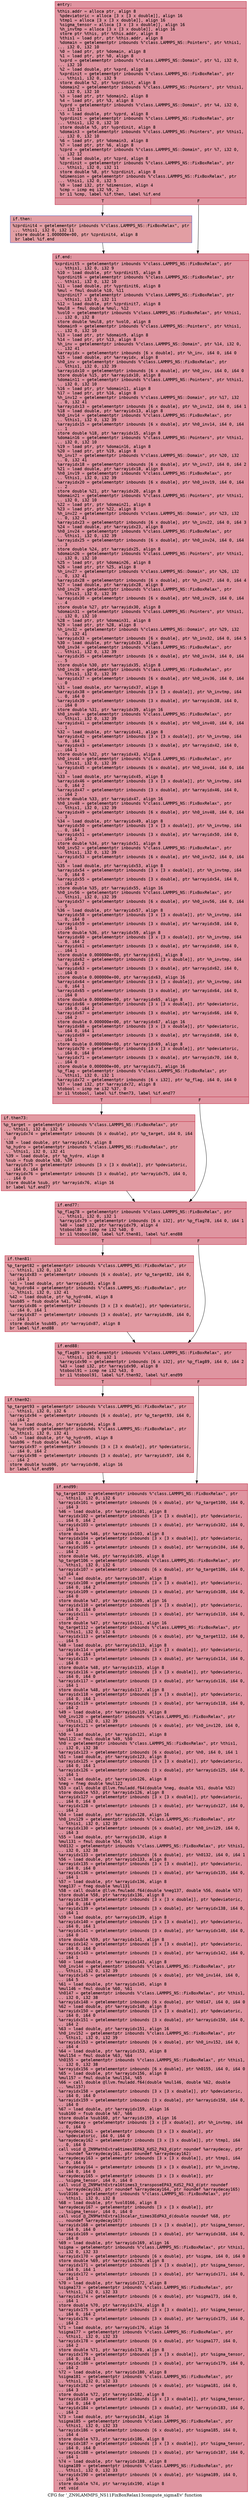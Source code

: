 digraph "CFG for '_ZN9LAMMPS_NS11FixBoxRelax13compute_sigmaEv' function" {
	label="CFG for '_ZN9LAMMPS_NS11FixBoxRelax13compute_sigmaEv' function";

	Node0x55810d7cddf0 [shape=record,color="#b70d28ff", style=filled, fillcolor="#b70d2870" fontname="Courier",label="{entry:\l|  %this.addr = alloca ptr, align 8\l  %pdeviatoric = alloca [3 x [3 x double]], align 16\l  %tmp1 = alloca [3 x [3 x double]], align 16\l  %sigma_tensor = alloca [3 x [3 x double]], align 16\l  %h_invtmp = alloca [3 x [3 x double]], align 16\l  store ptr %this, ptr %this.addr, align 8\l  %this1 = load ptr, ptr %this.addr, align 8\l  %domain = getelementptr inbounds %\"class.LAMMPS_NS::Pointers\", ptr %this1,\l... i32 0, i32 10\l  %0 = load ptr, ptr %domain, align 8\l  %1 = load ptr, ptr %0, align 8\l  %xprd = getelementptr inbounds %\"class.LAMMPS_NS::Domain\", ptr %1, i32 0,\l... i32 10\l  %2 = load double, ptr %xprd, align 8\l  %xprdinit = getelementptr inbounds %\"class.LAMMPS_NS::FixBoxRelax\", ptr\l... %this1, i32 0, i32 9\l  store double %2, ptr %xprdinit, align 8\l  %domain2 = getelementptr inbounds %\"class.LAMMPS_NS::Pointers\", ptr %this1,\l... i32 0, i32 10\l  %3 = load ptr, ptr %domain2, align 8\l  %4 = load ptr, ptr %3, align 8\l  %yprd = getelementptr inbounds %\"class.LAMMPS_NS::Domain\", ptr %4, i32 0,\l... i32 11\l  %5 = load double, ptr %yprd, align 8\l  %yprdinit = getelementptr inbounds %\"class.LAMMPS_NS::FixBoxRelax\", ptr\l... %this1, i32 0, i32 10\l  store double %5, ptr %yprdinit, align 8\l  %domain3 = getelementptr inbounds %\"class.LAMMPS_NS::Pointers\", ptr %this1,\l... i32 0, i32 10\l  %6 = load ptr, ptr %domain3, align 8\l  %7 = load ptr, ptr %6, align 8\l  %zprd = getelementptr inbounds %\"class.LAMMPS_NS::Domain\", ptr %7, i32 0,\l... i32 12\l  %8 = load double, ptr %zprd, align 8\l  %zprdinit = getelementptr inbounds %\"class.LAMMPS_NS::FixBoxRelax\", ptr\l... %this1, i32 0, i32 11\l  store double %8, ptr %zprdinit, align 8\l  %dimension = getelementptr inbounds %\"class.LAMMPS_NS::FixBoxRelax\", ptr\l... %this1, i32 0, i32 5\l  %9 = load i32, ptr %dimension, align 4\l  %cmp = icmp eq i32 %9, 2\l  br i1 %cmp, label %if.then, label %if.end\l|{<s0>T|<s1>F}}"];
	Node0x55810d7cddf0:s0 -> Node0x55810d7cf3a0[tooltip="entry -> if.then\nProbability 50.00%" ];
	Node0x55810d7cddf0:s1 -> Node0x55810d7cf410[tooltip="entry -> if.end\nProbability 50.00%" ];
	Node0x55810d7cf3a0 [shape=record,color="#3d50c3ff", style=filled, fillcolor="#be242e70" fontname="Courier",label="{if.then:\l|  %zprdinit4 = getelementptr inbounds %\"class.LAMMPS_NS::FixBoxRelax\", ptr\l... %this1, i32 0, i32 11\l  store double 1.000000e+00, ptr %zprdinit4, align 8\l  br label %if.end\l}"];
	Node0x55810d7cf3a0 -> Node0x55810d7cf410[tooltip="if.then -> if.end\nProbability 100.00%" ];
	Node0x55810d7cf410 [shape=record,color="#b70d28ff", style=filled, fillcolor="#b70d2870" fontname="Courier",label="{if.end:\l|  %xprdinit5 = getelementptr inbounds %\"class.LAMMPS_NS::FixBoxRelax\", ptr\l... %this1, i32 0, i32 9\l  %10 = load double, ptr %xprdinit5, align 8\l  %yprdinit6 = getelementptr inbounds %\"class.LAMMPS_NS::FixBoxRelax\", ptr\l... %this1, i32 0, i32 10\l  %11 = load double, ptr %yprdinit6, align 8\l  %mul = fmul double %10, %11\l  %zprdinit7 = getelementptr inbounds %\"class.LAMMPS_NS::FixBoxRelax\", ptr\l... %this1, i32 0, i32 11\l  %12 = load double, ptr %zprdinit7, align 8\l  %mul8 = fmul double %mul, %12\l  %vol0 = getelementptr inbounds %\"class.LAMMPS_NS::FixBoxRelax\", ptr %this1,\l... i32 0, i32 8\l  store double %mul8, ptr %vol0, align 8\l  %domain9 = getelementptr inbounds %\"class.LAMMPS_NS::Pointers\", ptr %this1,\l... i32 0, i32 10\l  %13 = load ptr, ptr %domain9, align 8\l  %14 = load ptr, ptr %13, align 8\l  %h_inv = getelementptr inbounds %\"class.LAMMPS_NS::Domain\", ptr %14, i32 0,\l... i32 41\l  %arrayidx = getelementptr inbounds [6 x double], ptr %h_inv, i64 0, i64 0\l  %15 = load double, ptr %arrayidx, align 8\l  %h0_inv = getelementptr inbounds %\"class.LAMMPS_NS::FixBoxRelax\", ptr\l... %this1, i32 0, i32 39\l  %arrayidx10 = getelementptr inbounds [6 x double], ptr %h0_inv, i64 0, i64 0\l  store double %15, ptr %arrayidx10, align 8\l  %domain11 = getelementptr inbounds %\"class.LAMMPS_NS::Pointers\", ptr %this1,\l... i32 0, i32 10\l  %16 = load ptr, ptr %domain11, align 8\l  %17 = load ptr, ptr %16, align 8\l  %h_inv12 = getelementptr inbounds %\"class.LAMMPS_NS::Domain\", ptr %17, i32\l... 0, i32 41\l  %arrayidx13 = getelementptr inbounds [6 x double], ptr %h_inv12, i64 0, i64 1\l  %18 = load double, ptr %arrayidx13, align 8\l  %h0_inv14 = getelementptr inbounds %\"class.LAMMPS_NS::FixBoxRelax\", ptr\l... %this1, i32 0, i32 39\l  %arrayidx15 = getelementptr inbounds [6 x double], ptr %h0_inv14, i64 0, i64\l... 1\l  store double %18, ptr %arrayidx15, align 8\l  %domain16 = getelementptr inbounds %\"class.LAMMPS_NS::Pointers\", ptr %this1,\l... i32 0, i32 10\l  %19 = load ptr, ptr %domain16, align 8\l  %20 = load ptr, ptr %19, align 8\l  %h_inv17 = getelementptr inbounds %\"class.LAMMPS_NS::Domain\", ptr %20, i32\l... 0, i32 41\l  %arrayidx18 = getelementptr inbounds [6 x double], ptr %h_inv17, i64 0, i64 2\l  %21 = load double, ptr %arrayidx18, align 8\l  %h0_inv19 = getelementptr inbounds %\"class.LAMMPS_NS::FixBoxRelax\", ptr\l... %this1, i32 0, i32 39\l  %arrayidx20 = getelementptr inbounds [6 x double], ptr %h0_inv19, i64 0, i64\l... 2\l  store double %21, ptr %arrayidx20, align 8\l  %domain21 = getelementptr inbounds %\"class.LAMMPS_NS::Pointers\", ptr %this1,\l... i32 0, i32 10\l  %22 = load ptr, ptr %domain21, align 8\l  %23 = load ptr, ptr %22, align 8\l  %h_inv22 = getelementptr inbounds %\"class.LAMMPS_NS::Domain\", ptr %23, i32\l... 0, i32 41\l  %arrayidx23 = getelementptr inbounds [6 x double], ptr %h_inv22, i64 0, i64 3\l  %24 = load double, ptr %arrayidx23, align 8\l  %h0_inv24 = getelementptr inbounds %\"class.LAMMPS_NS::FixBoxRelax\", ptr\l... %this1, i32 0, i32 39\l  %arrayidx25 = getelementptr inbounds [6 x double], ptr %h0_inv24, i64 0, i64\l... 3\l  store double %24, ptr %arrayidx25, align 8\l  %domain26 = getelementptr inbounds %\"class.LAMMPS_NS::Pointers\", ptr %this1,\l... i32 0, i32 10\l  %25 = load ptr, ptr %domain26, align 8\l  %26 = load ptr, ptr %25, align 8\l  %h_inv27 = getelementptr inbounds %\"class.LAMMPS_NS::Domain\", ptr %26, i32\l... 0, i32 41\l  %arrayidx28 = getelementptr inbounds [6 x double], ptr %h_inv27, i64 0, i64 4\l  %27 = load double, ptr %arrayidx28, align 8\l  %h0_inv29 = getelementptr inbounds %\"class.LAMMPS_NS::FixBoxRelax\", ptr\l... %this1, i32 0, i32 39\l  %arrayidx30 = getelementptr inbounds [6 x double], ptr %h0_inv29, i64 0, i64\l... 4\l  store double %27, ptr %arrayidx30, align 8\l  %domain31 = getelementptr inbounds %\"class.LAMMPS_NS::Pointers\", ptr %this1,\l... i32 0, i32 10\l  %28 = load ptr, ptr %domain31, align 8\l  %29 = load ptr, ptr %28, align 8\l  %h_inv32 = getelementptr inbounds %\"class.LAMMPS_NS::Domain\", ptr %29, i32\l... 0, i32 41\l  %arrayidx33 = getelementptr inbounds [6 x double], ptr %h_inv32, i64 0, i64 5\l  %30 = load double, ptr %arrayidx33, align 8\l  %h0_inv34 = getelementptr inbounds %\"class.LAMMPS_NS::FixBoxRelax\", ptr\l... %this1, i32 0, i32 39\l  %arrayidx35 = getelementptr inbounds [6 x double], ptr %h0_inv34, i64 0, i64\l... 5\l  store double %30, ptr %arrayidx35, align 8\l  %h0_inv36 = getelementptr inbounds %\"class.LAMMPS_NS::FixBoxRelax\", ptr\l... %this1, i32 0, i32 39\l  %arrayidx37 = getelementptr inbounds [6 x double], ptr %h0_inv36, i64 0, i64\l... 0\l  %31 = load double, ptr %arrayidx37, align 8\l  %arrayidx38 = getelementptr inbounds [3 x [3 x double]], ptr %h_invtmp, i64\l... 0, i64 0\l  %arrayidx39 = getelementptr inbounds [3 x double], ptr %arrayidx38, i64 0,\l... i64 0\l  store double %31, ptr %arrayidx39, align 16\l  %h0_inv40 = getelementptr inbounds %\"class.LAMMPS_NS::FixBoxRelax\", ptr\l... %this1, i32 0, i32 39\l  %arrayidx41 = getelementptr inbounds [6 x double], ptr %h0_inv40, i64 0, i64\l... 1\l  %32 = load double, ptr %arrayidx41, align 8\l  %arrayidx42 = getelementptr inbounds [3 x [3 x double]], ptr %h_invtmp, i64\l... 0, i64 1\l  %arrayidx43 = getelementptr inbounds [3 x double], ptr %arrayidx42, i64 0,\l... i64 1\l  store double %32, ptr %arrayidx43, align 8\l  %h0_inv44 = getelementptr inbounds %\"class.LAMMPS_NS::FixBoxRelax\", ptr\l... %this1, i32 0, i32 39\l  %arrayidx45 = getelementptr inbounds [6 x double], ptr %h0_inv44, i64 0, i64\l... 2\l  %33 = load double, ptr %arrayidx45, align 8\l  %arrayidx46 = getelementptr inbounds [3 x [3 x double]], ptr %h_invtmp, i64\l... 0, i64 2\l  %arrayidx47 = getelementptr inbounds [3 x double], ptr %arrayidx46, i64 0,\l... i64 2\l  store double %33, ptr %arrayidx47, align 16\l  %h0_inv48 = getelementptr inbounds %\"class.LAMMPS_NS::FixBoxRelax\", ptr\l... %this1, i32 0, i32 39\l  %arrayidx49 = getelementptr inbounds [6 x double], ptr %h0_inv48, i64 0, i64\l... 3\l  %34 = load double, ptr %arrayidx49, align 8\l  %arrayidx50 = getelementptr inbounds [3 x [3 x double]], ptr %h_invtmp, i64\l... 0, i64 1\l  %arrayidx51 = getelementptr inbounds [3 x double], ptr %arrayidx50, i64 0,\l... i64 2\l  store double %34, ptr %arrayidx51, align 8\l  %h0_inv52 = getelementptr inbounds %\"class.LAMMPS_NS::FixBoxRelax\", ptr\l... %this1, i32 0, i32 39\l  %arrayidx53 = getelementptr inbounds [6 x double], ptr %h0_inv52, i64 0, i64\l... 4\l  %35 = load double, ptr %arrayidx53, align 8\l  %arrayidx54 = getelementptr inbounds [3 x [3 x double]], ptr %h_invtmp, i64\l... 0, i64 0\l  %arrayidx55 = getelementptr inbounds [3 x double], ptr %arrayidx54, i64 0,\l... i64 2\l  store double %35, ptr %arrayidx55, align 16\l  %h0_inv56 = getelementptr inbounds %\"class.LAMMPS_NS::FixBoxRelax\", ptr\l... %this1, i32 0, i32 39\l  %arrayidx57 = getelementptr inbounds [6 x double], ptr %h0_inv56, i64 0, i64\l... 5\l  %36 = load double, ptr %arrayidx57, align 8\l  %arrayidx58 = getelementptr inbounds [3 x [3 x double]], ptr %h_invtmp, i64\l... 0, i64 0\l  %arrayidx59 = getelementptr inbounds [3 x double], ptr %arrayidx58, i64 0,\l... i64 1\l  store double %36, ptr %arrayidx59, align 8\l  %arrayidx60 = getelementptr inbounds [3 x [3 x double]], ptr %h_invtmp, i64\l... 0, i64 2\l  %arrayidx61 = getelementptr inbounds [3 x double], ptr %arrayidx60, i64 0,\l... i64 1\l  store double 0.000000e+00, ptr %arrayidx61, align 8\l  %arrayidx62 = getelementptr inbounds [3 x [3 x double]], ptr %h_invtmp, i64\l... 0, i64 2\l  %arrayidx63 = getelementptr inbounds [3 x double], ptr %arrayidx62, i64 0,\l... i64 0\l  store double 0.000000e+00, ptr %arrayidx63, align 16\l  %arrayidx64 = getelementptr inbounds [3 x [3 x double]], ptr %h_invtmp, i64\l... 0, i64 1\l  %arrayidx65 = getelementptr inbounds [3 x double], ptr %arrayidx64, i64 0,\l... i64 0\l  store double 0.000000e+00, ptr %arrayidx65, align 8\l  %arrayidx66 = getelementptr inbounds [3 x [3 x double]], ptr %pdeviatoric,\l... i64 0, i64 2\l  %arrayidx67 = getelementptr inbounds [3 x double], ptr %arrayidx66, i64 0,\l... i64 2\l  store double 0.000000e+00, ptr %arrayidx67, align 16\l  %arrayidx68 = getelementptr inbounds [3 x [3 x double]], ptr %pdeviatoric,\l... i64 0, i64 1\l  %arrayidx69 = getelementptr inbounds [3 x double], ptr %arrayidx68, i64 0,\l... i64 1\l  store double 0.000000e+00, ptr %arrayidx69, align 8\l  %arrayidx70 = getelementptr inbounds [3 x [3 x double]], ptr %pdeviatoric,\l... i64 0, i64 0\l  %arrayidx71 = getelementptr inbounds [3 x double], ptr %arrayidx70, i64 0,\l... i64 0\l  store double 0.000000e+00, ptr %arrayidx71, align 16\l  %p_flag = getelementptr inbounds %\"class.LAMMPS_NS::FixBoxRelax\", ptr\l... %this1, i32 0, i32 1\l  %arrayidx72 = getelementptr inbounds [6 x i32], ptr %p_flag, i64 0, i64 0\l  %37 = load i32, ptr %arrayidx72, align 8\l  %tobool = icmp ne i32 %37, 0\l  br i1 %tobool, label %if.then73, label %if.end77\l|{<s0>T|<s1>F}}"];
	Node0x55810d7cf410:s0 -> Node0x55810d7d1bc0[tooltip="if.end -> if.then73\nProbability 62.50%" ];
	Node0x55810d7cf410:s1 -> Node0x55810d7d1c40[tooltip="if.end -> if.end77\nProbability 37.50%" ];
	Node0x55810d7d1bc0 [shape=record,color="#b70d28ff", style=filled, fillcolor="#bb1b2c70" fontname="Courier",label="{if.then73:\l|  %p_target = getelementptr inbounds %\"class.LAMMPS_NS::FixBoxRelax\", ptr\l... %this1, i32 0, i32 6\l  %arrayidx74 = getelementptr inbounds [6 x double], ptr %p_target, i64 0, i64\l... 0\l  %38 = load double, ptr %arrayidx74, align 8\l  %p_hydro = getelementptr inbounds %\"class.LAMMPS_NS::FixBoxRelax\", ptr\l... %this1, i32 0, i32 41\l  %39 = load double, ptr %p_hydro, align 8\l  %sub = fsub double %38, %39\l  %arrayidx75 = getelementptr inbounds [3 x [3 x double]], ptr %pdeviatoric,\l... i64 0, i64 0\l  %arrayidx76 = getelementptr inbounds [3 x double], ptr %arrayidx75, i64 0,\l... i64 0\l  store double %sub, ptr %arrayidx76, align 16\l  br label %if.end77\l}"];
	Node0x55810d7d1bc0 -> Node0x55810d7d1c40[tooltip="if.then73 -> if.end77\nProbability 100.00%" ];
	Node0x55810d7d1c40 [shape=record,color="#b70d28ff", style=filled, fillcolor="#b70d2870" fontname="Courier",label="{if.end77:\l|  %p_flag78 = getelementptr inbounds %\"class.LAMMPS_NS::FixBoxRelax\", ptr\l... %this1, i32 0, i32 1\l  %arrayidx79 = getelementptr inbounds [6 x i32], ptr %p_flag78, i64 0, i64 1\l  %40 = load i32, ptr %arrayidx79, align 4\l  %tobool80 = icmp ne i32 %40, 0\l  br i1 %tobool80, label %if.then81, label %if.end88\l|{<s0>T|<s1>F}}"];
	Node0x55810d7d1c40:s0 -> Node0x55810d7d6cc0[tooltip="if.end77 -> if.then81\nProbability 62.50%" ];
	Node0x55810d7d1c40:s1 -> Node0x55810d7d6d40[tooltip="if.end77 -> if.end88\nProbability 37.50%" ];
	Node0x55810d7d6cc0 [shape=record,color="#b70d28ff", style=filled, fillcolor="#bb1b2c70" fontname="Courier",label="{if.then81:\l|  %p_target82 = getelementptr inbounds %\"class.LAMMPS_NS::FixBoxRelax\", ptr\l... %this1, i32 0, i32 6\l  %arrayidx83 = getelementptr inbounds [6 x double], ptr %p_target82, i64 0,\l... i64 1\l  %41 = load double, ptr %arrayidx83, align 8\l  %p_hydro84 = getelementptr inbounds %\"class.LAMMPS_NS::FixBoxRelax\", ptr\l... %this1, i32 0, i32 41\l  %42 = load double, ptr %p_hydro84, align 8\l  %sub85 = fsub double %41, %42\l  %arrayidx86 = getelementptr inbounds [3 x [3 x double]], ptr %pdeviatoric,\l... i64 0, i64 1\l  %arrayidx87 = getelementptr inbounds [3 x double], ptr %arrayidx86, i64 0,\l... i64 1\l  store double %sub85, ptr %arrayidx87, align 8\l  br label %if.end88\l}"];
	Node0x55810d7d6cc0 -> Node0x55810d7d6d40[tooltip="if.then81 -> if.end88\nProbability 100.00%" ];
	Node0x55810d7d6d40 [shape=record,color="#b70d28ff", style=filled, fillcolor="#b70d2870" fontname="Courier",label="{if.end88:\l|  %p_flag89 = getelementptr inbounds %\"class.LAMMPS_NS::FixBoxRelax\", ptr\l... %this1, i32 0, i32 1\l  %arrayidx90 = getelementptr inbounds [6 x i32], ptr %p_flag89, i64 0, i64 2\l  %43 = load i32, ptr %arrayidx90, align 8\l  %tobool91 = icmp ne i32 %43, 0\l  br i1 %tobool91, label %if.then92, label %if.end99\l|{<s0>T|<s1>F}}"];
	Node0x55810d7d6d40:s0 -> Node0x55810d7d7900[tooltip="if.end88 -> if.then92\nProbability 62.50%" ];
	Node0x55810d7d6d40:s1 -> Node0x55810d7d7980[tooltip="if.end88 -> if.end99\nProbability 37.50%" ];
	Node0x55810d7d7900 [shape=record,color="#b70d28ff", style=filled, fillcolor="#bb1b2c70" fontname="Courier",label="{if.then92:\l|  %p_target93 = getelementptr inbounds %\"class.LAMMPS_NS::FixBoxRelax\", ptr\l... %this1, i32 0, i32 6\l  %arrayidx94 = getelementptr inbounds [6 x double], ptr %p_target93, i64 0,\l... i64 2\l  %44 = load double, ptr %arrayidx94, align 8\l  %p_hydro95 = getelementptr inbounds %\"class.LAMMPS_NS::FixBoxRelax\", ptr\l... %this1, i32 0, i32 41\l  %45 = load double, ptr %p_hydro95, align 8\l  %sub96 = fsub double %44, %45\l  %arrayidx97 = getelementptr inbounds [3 x [3 x double]], ptr %pdeviatoric,\l... i64 0, i64 2\l  %arrayidx98 = getelementptr inbounds [3 x double], ptr %arrayidx97, i64 0,\l... i64 2\l  store double %sub96, ptr %arrayidx98, align 16\l  br label %if.end99\l}"];
	Node0x55810d7d7900 -> Node0x55810d7d7980[tooltip="if.then92 -> if.end99\nProbability 100.00%" ];
	Node0x55810d7d7980 [shape=record,color="#b70d28ff", style=filled, fillcolor="#b70d2870" fontname="Courier",label="{if.end99:\l|  %p_target100 = getelementptr inbounds %\"class.LAMMPS_NS::FixBoxRelax\", ptr\l... %this1, i32 0, i32 6\l  %arrayidx101 = getelementptr inbounds [6 x double], ptr %p_target100, i64 0,\l... i64 3\l  %46 = load double, ptr %arrayidx101, align 8\l  %arrayidx102 = getelementptr inbounds [3 x [3 x double]], ptr %pdeviatoric,\l... i64 0, i64 2\l  %arrayidx103 = getelementptr inbounds [3 x double], ptr %arrayidx102, i64 0,\l... i64 1\l  store double %46, ptr %arrayidx103, align 8\l  %arrayidx104 = getelementptr inbounds [3 x [3 x double]], ptr %pdeviatoric,\l... i64 0, i64 1\l  %arrayidx105 = getelementptr inbounds [3 x double], ptr %arrayidx104, i64 0,\l... i64 2\l  store double %46, ptr %arrayidx105, align 8\l  %p_target106 = getelementptr inbounds %\"class.LAMMPS_NS::FixBoxRelax\", ptr\l... %this1, i32 0, i32 6\l  %arrayidx107 = getelementptr inbounds [6 x double], ptr %p_target106, i64 0,\l... i64 4\l  %47 = load double, ptr %arrayidx107, align 8\l  %arrayidx108 = getelementptr inbounds [3 x [3 x double]], ptr %pdeviatoric,\l... i64 0, i64 2\l  %arrayidx109 = getelementptr inbounds [3 x double], ptr %arrayidx108, i64 0,\l... i64 0\l  store double %47, ptr %arrayidx109, align 16\l  %arrayidx110 = getelementptr inbounds [3 x [3 x double]], ptr %pdeviatoric,\l... i64 0, i64 0\l  %arrayidx111 = getelementptr inbounds [3 x double], ptr %arrayidx110, i64 0,\l... i64 2\l  store double %47, ptr %arrayidx111, align 16\l  %p_target112 = getelementptr inbounds %\"class.LAMMPS_NS::FixBoxRelax\", ptr\l... %this1, i32 0, i32 6\l  %arrayidx113 = getelementptr inbounds [6 x double], ptr %p_target112, i64 0,\l... i64 5\l  %48 = load double, ptr %arrayidx113, align 8\l  %arrayidx114 = getelementptr inbounds [3 x [3 x double]], ptr %pdeviatoric,\l... i64 0, i64 1\l  %arrayidx115 = getelementptr inbounds [3 x double], ptr %arrayidx114, i64 0,\l... i64 0\l  store double %48, ptr %arrayidx115, align 8\l  %arrayidx116 = getelementptr inbounds [3 x [3 x double]], ptr %pdeviatoric,\l... i64 0, i64 0\l  %arrayidx117 = getelementptr inbounds [3 x double], ptr %arrayidx116, i64 0,\l... i64 1\l  store double %48, ptr %arrayidx117, align 8\l  %arrayidx118 = getelementptr inbounds [3 x [3 x double]], ptr %pdeviatoric,\l... i64 0, i64 1\l  %arrayidx119 = getelementptr inbounds [3 x double], ptr %arrayidx118, i64 0,\l... i64 2\l  %49 = load double, ptr %arrayidx119, align 8\l  %h0_inv120 = getelementptr inbounds %\"class.LAMMPS_NS::FixBoxRelax\", ptr\l... %this1, i32 0, i32 39\l  %arrayidx121 = getelementptr inbounds [6 x double], ptr %h0_inv120, i64 0,\l... i64 3\l  %50 = load double, ptr %arrayidx121, align 8\l  %mul122 = fmul double %49, %50\l  %h0 = getelementptr inbounds %\"class.LAMMPS_NS::FixBoxRelax\", ptr %this1,\l... i32 0, i32 38\l  %arrayidx123 = getelementptr inbounds [6 x double], ptr %h0, i64 0, i64 1\l  %51 = load double, ptr %arrayidx123, align 8\l  %arrayidx125 = getelementptr inbounds [3 x [3 x double]], ptr %pdeviatoric,\l... i64 0, i64 1\l  %arrayidx126 = getelementptr inbounds [3 x double], ptr %arrayidx125, i64 0,\l... i64 1\l  %52 = load double, ptr %arrayidx126, align 8\l  %neg = fneg double %mul122\l  %53 = call double @llvm.fmuladd.f64(double %neg, double %51, double %52)\l  store double %53, ptr %arrayidx126, align 8\l  %arrayidx127 = getelementptr inbounds [3 x [3 x double]], ptr %pdeviatoric,\l... i64 0, i64 0\l  %arrayidx128 = getelementptr inbounds [3 x double], ptr %arrayidx127, i64 0,\l... i64 2\l  %54 = load double, ptr %arrayidx128, align 16\l  %h0_inv129 = getelementptr inbounds %\"class.LAMMPS_NS::FixBoxRelax\", ptr\l... %this1, i32 0, i32 39\l  %arrayidx130 = getelementptr inbounds [6 x double], ptr %h0_inv129, i64 0,\l... i64 3\l  %55 = load double, ptr %arrayidx130, align 8\l  %mul131 = fmul double %54, %55\l  %h0132 = getelementptr inbounds %\"class.LAMMPS_NS::FixBoxRelax\", ptr %this1,\l... i32 0, i32 38\l  %arrayidx133 = getelementptr inbounds [6 x double], ptr %h0132, i64 0, i64 1\l  %56 = load double, ptr %arrayidx133, align 8\l  %arrayidx135 = getelementptr inbounds [3 x [3 x double]], ptr %pdeviatoric,\l... i64 0, i64 0\l  %arrayidx136 = getelementptr inbounds [3 x double], ptr %arrayidx135, i64 0,\l... i64 1\l  %57 = load double, ptr %arrayidx136, align 8\l  %neg137 = fneg double %mul131\l  %58 = call double @llvm.fmuladd.f64(double %neg137, double %56, double %57)\l  store double %58, ptr %arrayidx136, align 8\l  %arrayidx138 = getelementptr inbounds [3 x [3 x double]], ptr %pdeviatoric,\l... i64 0, i64 0\l  %arrayidx139 = getelementptr inbounds [3 x double], ptr %arrayidx138, i64 0,\l... i64 1\l  %59 = load double, ptr %arrayidx139, align 8\l  %arrayidx140 = getelementptr inbounds [3 x [3 x double]], ptr %pdeviatoric,\l... i64 0, i64 1\l  %arrayidx141 = getelementptr inbounds [3 x double], ptr %arrayidx140, i64 0,\l... i64 0\l  store double %59, ptr %arrayidx141, align 8\l  %arrayidx142 = getelementptr inbounds [3 x [3 x double]], ptr %pdeviatoric,\l... i64 0, i64 0\l  %arrayidx143 = getelementptr inbounds [3 x double], ptr %arrayidx142, i64 0,\l... i64 1\l  %60 = load double, ptr %arrayidx143, align 8\l  %h0_inv144 = getelementptr inbounds %\"class.LAMMPS_NS::FixBoxRelax\", ptr\l... %this1, i32 0, i32 39\l  %arrayidx145 = getelementptr inbounds [6 x double], ptr %h0_inv144, i64 0,\l... i64 5\l  %61 = load double, ptr %arrayidx145, align 8\l  %mul146 = fmul double %60, %61\l  %h0147 = getelementptr inbounds %\"class.LAMMPS_NS::FixBoxRelax\", ptr %this1,\l... i32 0, i32 38\l  %arrayidx148 = getelementptr inbounds [6 x double], ptr %h0147, i64 0, i64 0\l  %62 = load double, ptr %arrayidx148, align 8\l  %arrayidx150 = getelementptr inbounds [3 x [3 x double]], ptr %pdeviatoric,\l... i64 0, i64 0\l  %arrayidx151 = getelementptr inbounds [3 x double], ptr %arrayidx150, i64 0,\l... i64 2\l  %63 = load double, ptr %arrayidx151, align 16\l  %h0_inv152 = getelementptr inbounds %\"class.LAMMPS_NS::FixBoxRelax\", ptr\l... %this1, i32 0, i32 39\l  %arrayidx153 = getelementptr inbounds [6 x double], ptr %h0_inv152, i64 0,\l... i64 4\l  %64 = load double, ptr %arrayidx153, align 8\l  %mul154 = fmul double %63, %64\l  %h0155 = getelementptr inbounds %\"class.LAMMPS_NS::FixBoxRelax\", ptr %this1,\l... i32 0, i32 38\l  %arrayidx156 = getelementptr inbounds [6 x double], ptr %h0155, i64 0, i64 0\l  %65 = load double, ptr %arrayidx156, align 8\l  %mul157 = fmul double %mul154, %65\l  %66 = call double @llvm.fmuladd.f64(double %mul146, double %62, double\l... %mul157)\l  %arrayidx158 = getelementptr inbounds [3 x [3 x double]], ptr %pdeviatoric,\l... i64 0, i64 0\l  %arrayidx159 = getelementptr inbounds [3 x double], ptr %arrayidx158, i64 0,\l... i64 0\l  %67 = load double, ptr %arrayidx159, align 16\l  %sub160 = fsub double %67, %66\l  store double %sub160, ptr %arrayidx159, align 16\l  %arraydecay = getelementptr inbounds [3 x [3 x double]], ptr %h_invtmp, i64\l... 0, i64 0\l  %arraydecay161 = getelementptr inbounds [3 x [3 x double]], ptr\l... %pdeviatoric, i64 0, i64 0\l  %arraydecay162 = getelementptr inbounds [3 x [3 x double]], ptr %tmp1, i64\l... 0, i64 0\l  call void @_ZN9MathExtra6times3EPA3_KdS2_PA3_d(ptr noundef %arraydecay, ptr\l... noundef %arraydecay161, ptr noundef %arraydecay162)\l  %arraydecay163 = getelementptr inbounds [3 x [3 x double]], ptr %tmp1, i64\l... 0, i64 0\l  %arraydecay164 = getelementptr inbounds [3 x [3 x double]], ptr %h_invtmp,\l... i64 0, i64 0\l  %arraydecay165 = getelementptr inbounds [3 x [3 x double]], ptr\l... %sigma_tensor, i64 0, i64 0\l  call void @_ZN9MathExtra16times3_transposeEPA3_KdS2_PA3_d(ptr noundef\l... %arraydecay163, ptr noundef %arraydecay164, ptr noundef %arraydecay165)\l  %vol0166 = getelementptr inbounds %\"class.LAMMPS_NS::FixBoxRelax\", ptr\l... %this1, i32 0, i32 8\l  %68 = load double, ptr %vol0166, align 8\l  %arraydecay167 = getelementptr inbounds [3 x [3 x double]], ptr\l... %sigma_tensor, i64 0, i64 0\l  call void @_ZN9MathExtra13scalar_times3EdPA3_d(double noundef %68, ptr\l... noundef %arraydecay167)\l  %arrayidx168 = getelementptr inbounds [3 x [3 x double]], ptr %sigma_tensor,\l... i64 0, i64 0\l  %arrayidx169 = getelementptr inbounds [3 x double], ptr %arrayidx168, i64 0,\l... i64 0\l  %69 = load double, ptr %arrayidx169, align 16\l  %sigma = getelementptr inbounds %\"class.LAMMPS_NS::FixBoxRelax\", ptr %this1,\l... i32 0, i32 33\l  %arrayidx170 = getelementptr inbounds [6 x double], ptr %sigma, i64 0, i64 0\l  store double %69, ptr %arrayidx170, align 8\l  %arrayidx171 = getelementptr inbounds [3 x [3 x double]], ptr %sigma_tensor,\l... i64 0, i64 1\l  %arrayidx172 = getelementptr inbounds [3 x double], ptr %arrayidx171, i64 0,\l... i64 1\l  %70 = load double, ptr %arrayidx172, align 8\l  %sigma173 = getelementptr inbounds %\"class.LAMMPS_NS::FixBoxRelax\", ptr\l... %this1, i32 0, i32 33\l  %arrayidx174 = getelementptr inbounds [6 x double], ptr %sigma173, i64 0,\l... i64 1\l  store double %70, ptr %arrayidx174, align 8\l  %arrayidx175 = getelementptr inbounds [3 x [3 x double]], ptr %sigma_tensor,\l... i64 0, i64 2\l  %arrayidx176 = getelementptr inbounds [3 x double], ptr %arrayidx175, i64 0,\l... i64 2\l  %71 = load double, ptr %arrayidx176, align 16\l  %sigma177 = getelementptr inbounds %\"class.LAMMPS_NS::FixBoxRelax\", ptr\l... %this1, i32 0, i32 33\l  %arrayidx178 = getelementptr inbounds [6 x double], ptr %sigma177, i64 0,\l... i64 2\l  store double %71, ptr %arrayidx178, align 8\l  %arrayidx179 = getelementptr inbounds [3 x [3 x double]], ptr %sigma_tensor,\l... i64 0, i64 1\l  %arrayidx180 = getelementptr inbounds [3 x double], ptr %arrayidx179, i64 0,\l... i64 2\l  %72 = load double, ptr %arrayidx180, align 8\l  %sigma181 = getelementptr inbounds %\"class.LAMMPS_NS::FixBoxRelax\", ptr\l... %this1, i32 0, i32 33\l  %arrayidx182 = getelementptr inbounds [6 x double], ptr %sigma181, i64 0,\l... i64 3\l  store double %72, ptr %arrayidx182, align 8\l  %arrayidx183 = getelementptr inbounds [3 x [3 x double]], ptr %sigma_tensor,\l... i64 0, i64 0\l  %arrayidx184 = getelementptr inbounds [3 x double], ptr %arrayidx183, i64 0,\l... i64 2\l  %73 = load double, ptr %arrayidx184, align 16\l  %sigma185 = getelementptr inbounds %\"class.LAMMPS_NS::FixBoxRelax\", ptr\l... %this1, i32 0, i32 33\l  %arrayidx186 = getelementptr inbounds [6 x double], ptr %sigma185, i64 0,\l... i64 4\l  store double %73, ptr %arrayidx186, align 8\l  %arrayidx187 = getelementptr inbounds [3 x [3 x double]], ptr %sigma_tensor,\l... i64 0, i64 0\l  %arrayidx188 = getelementptr inbounds [3 x double], ptr %arrayidx187, i64 0,\l... i64 1\l  %74 = load double, ptr %arrayidx188, align 8\l  %sigma189 = getelementptr inbounds %\"class.LAMMPS_NS::FixBoxRelax\", ptr\l... %this1, i32 0, i32 33\l  %arrayidx190 = getelementptr inbounds [6 x double], ptr %sigma189, i64 0,\l... i64 5\l  store double %74, ptr %arrayidx190, align 8\l  ret void\l}"];
}
